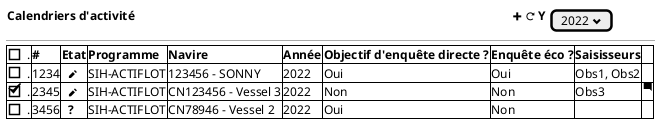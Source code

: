 @startsalt
{
  {<b>Calendriers d'activité                                                                                                                         <&plus> <&reload> Y {[2022 <&chevron-bottom>]}}
  --
	{#

     [ ]. | <b># | <b>Etat | <b>Programme | <b>Navire   | <b>Année | <b>Objectif d'enquête directe ? | <b>Enquête éco ?|<b>Saisisseurs | .
     [ ]. | 1234 | <b>  <&pencil> | SIH-ACTIFLOT | 123456 - SONNY | 2022 | Oui | Oui | Obs1, Obs2 | .
     [X]. | 2345 | <b>  <&pencil> | SIH-ACTIFLOT | CN123456 - Vessel 3 | 2022 | Non | Non | Obs3 | <&comment-square>
     [ ]. | 3456 | <b>  ? | SIH-ACTIFLOT | CN78946 - Vessel 2 | 2022 | Oui | Non | .
    }

}
@endsalt
